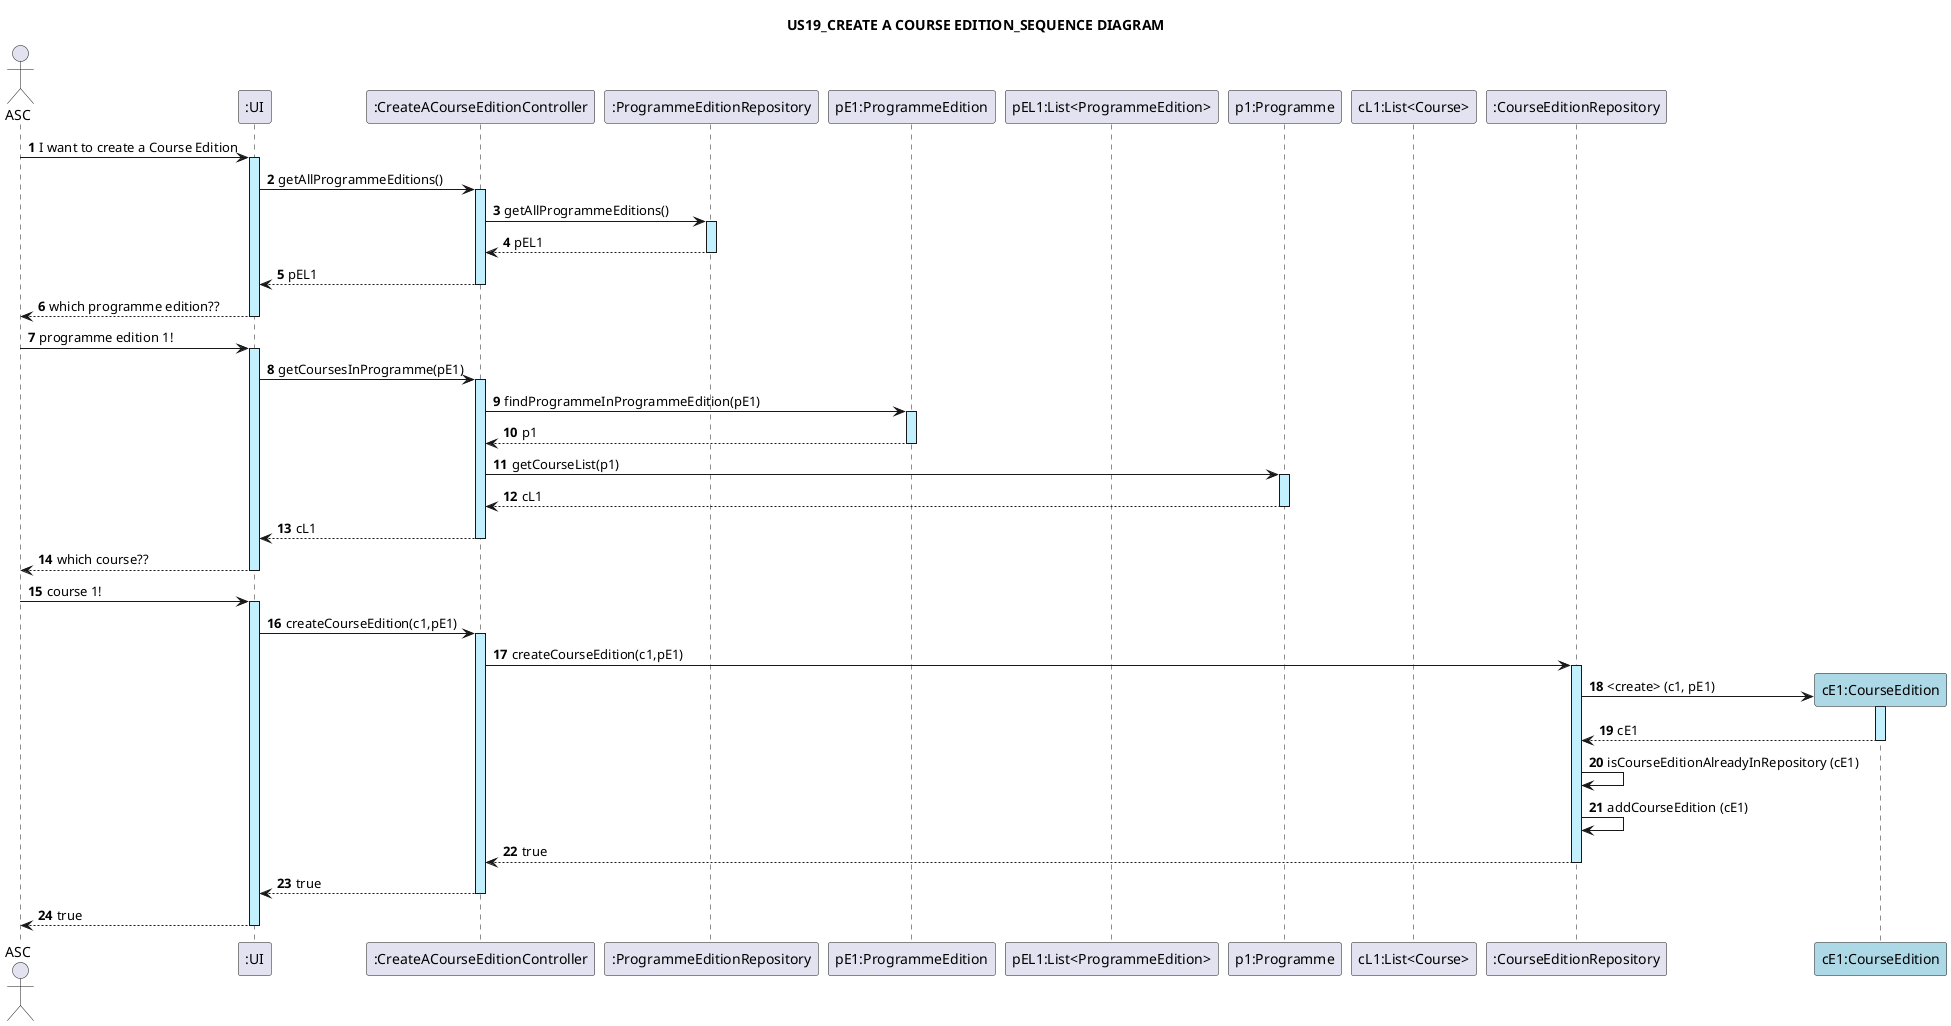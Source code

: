 @startuml
title: US19_CREATE A COURSE EDITION_SEQUENCE DIAGRAM
autonumber

actor ASC
participant ":UI" as UI
participant ":CreateACourseEditionController" as CT
participant ":ProgrammeEditionRepository" as PER
participant "pE1:ProgrammeEdition" as PE
participant "pEL1:List<ProgrammeEdition>" as PEL
participant "p1:Programme" as PG
participant "cL1:List<Course>" as CL
participant ":CourseEditionRepository" as CER

ASC -> UI ++ #application :  I want to create a Course Edition
UI -> CT ++ #application: getAllProgrammeEditions()
CT -> PER ++ #application: getAllProgrammeEditions()
PER --> CT -- : pEL1
CT --> UI -- : pEL1
UI --> ASC -- : which programme edition??


ASC -> UI ++ #application : programme edition 1!
UI -> CT ++ #application: getCoursesInProgramme(pE1)
CT -> PE ++ #application: findProgrammeInProgrammeEdition(pE1)
PE --> CT -- : p1

CT -> PG ++ #application: getCourseList(p1)

PG --> CT -- : cL1
CT --> UI -- : cL1
UI --> ASC -- : which course??


ASC -> UI ++ #application : course 1!
UI -> CT ++ #application : createCourseEdition(c1,pE1)
CT -> CER ++ #application : createCourseEdition(c1,pE1)


create "cE1:CourseEdition" as CE #lightblue
CER -> CE ++ #application : <create> (c1, pE1)
CE --> CER -- : cE1
CER -> CER : isCourseEditionAlreadyInRepository (cE1)
CER -> CER : addCourseEdition (cE1)

CER --> CT --: true
CT --> UI --: true
UI --> ASC --: true

@enduml